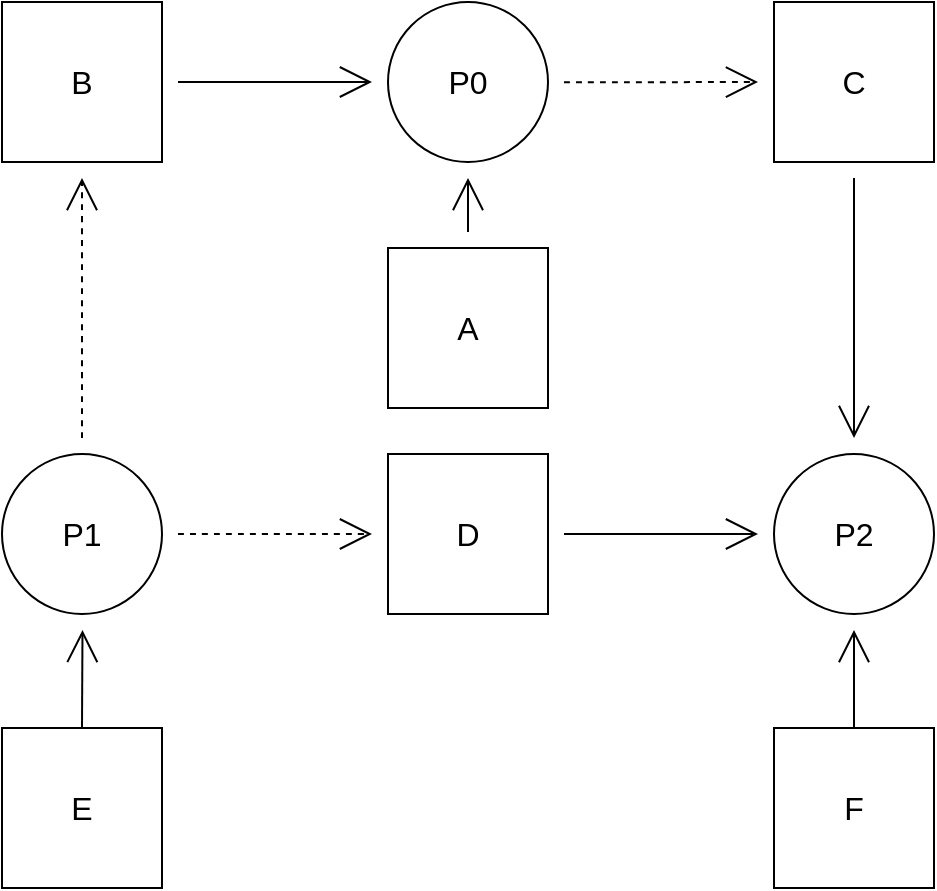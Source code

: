 <mxfile version="20.7.4" type="device"><diagram id="Zw5UH8xPvWZTX5K5IYT9" name="Página-1"><mxGraphModel dx="1185" dy="534" grid="0" gridSize="10" guides="1" tooltips="1" connect="1" arrows="1" fold="1" page="0" pageScale="1" pageWidth="827" pageHeight="1169" math="0" shadow="0"><root><mxCell id="0"/><mxCell id="1" parent="0"/><mxCell id="Cf9SBc8rc78o_yBwLOq--19" style="rounded=0;orthogonalLoop=1;jettySize=auto;html=1;fontSize=12;endArrow=open;startSize=14;endSize=14;sourcePerimeterSpacing=8;targetPerimeterSpacing=8;" edge="1" parent="1" source="Cf9SBc8rc78o_yBwLOq--7" target="Cf9SBc8rc78o_yBwLOq--1"><mxGeometry relative="1" as="geometry"><mxPoint x="308" y="281" as="targetPoint"/></mxGeometry></mxCell><mxCell id="Cf9SBc8rc78o_yBwLOq--1" value="P2" style="ellipse;whiteSpace=wrap;html=1;fontSize=16;" vertex="1" parent="1"><mxGeometry x="221" y="231" width="80" height="80" as="geometry"/></mxCell><mxCell id="Cf9SBc8rc78o_yBwLOq--16" style="edgeStyle=none;curved=1;rounded=0;orthogonalLoop=1;jettySize=auto;html=1;fontSize=12;endArrow=open;startSize=14;endSize=14;sourcePerimeterSpacing=8;targetPerimeterSpacing=8;dashed=1;" edge="1" parent="1" source="Cf9SBc8rc78o_yBwLOq--2" target="Cf9SBc8rc78o_yBwLOq--9"><mxGeometry relative="1" as="geometry"/></mxCell><mxCell id="Cf9SBc8rc78o_yBwLOq--2" value="P1" style="ellipse;whiteSpace=wrap;html=1;fontSize=16;" vertex="1" parent="1"><mxGeometry x="-165" y="231" width="80" height="80" as="geometry"/></mxCell><mxCell id="Cf9SBc8rc78o_yBwLOq--20" style="edgeStyle=none;curved=1;rounded=0;orthogonalLoop=1;jettySize=auto;html=1;fontSize=12;endArrow=open;startSize=14;endSize=14;sourcePerimeterSpacing=8;targetPerimeterSpacing=8;dashed=1;" edge="1" parent="1" source="Cf9SBc8rc78o_yBwLOq--3" target="Cf9SBc8rc78o_yBwLOq--8"><mxGeometry relative="1" as="geometry"/></mxCell><mxCell id="Cf9SBc8rc78o_yBwLOq--3" value="P0" style="ellipse;whiteSpace=wrap;html=1;fontSize=16;" vertex="1" parent="1"><mxGeometry x="28" y="5" width="80" height="80" as="geometry"/></mxCell><mxCell id="Cf9SBc8rc78o_yBwLOq--17" style="edgeStyle=none;curved=1;rounded=0;orthogonalLoop=1;jettySize=auto;html=1;exitX=0.5;exitY=0;exitDx=0;exitDy=0;fontSize=12;endArrow=open;startSize=14;endSize=14;sourcePerimeterSpacing=8;targetPerimeterSpacing=8;" edge="1" parent="1" source="Cf9SBc8rc78o_yBwLOq--5" target="Cf9SBc8rc78o_yBwLOq--1"><mxGeometry relative="1" as="geometry"><mxPoint x="191" y="337" as="targetPoint"/></mxGeometry></mxCell><mxCell id="Cf9SBc8rc78o_yBwLOq--5" value="F" style="whiteSpace=wrap;html=1;aspect=fixed;fontSize=16;" vertex="1" parent="1"><mxGeometry x="221" y="368" width="80" height="80" as="geometry"/></mxCell><mxCell id="Cf9SBc8rc78o_yBwLOq--15" style="edgeStyle=none;curved=1;rounded=0;orthogonalLoop=1;jettySize=auto;html=1;exitX=0.5;exitY=0;exitDx=0;exitDy=0;fontSize=12;endArrow=open;startSize=14;endSize=14;sourcePerimeterSpacing=8;targetPerimeterSpacing=8;" edge="1" parent="1" source="Cf9SBc8rc78o_yBwLOq--6" target="Cf9SBc8rc78o_yBwLOq--2"><mxGeometry relative="1" as="geometry"/></mxCell><mxCell id="Cf9SBc8rc78o_yBwLOq--6" value="E" style="whiteSpace=wrap;html=1;aspect=fixed;fontSize=16;" vertex="1" parent="1"><mxGeometry x="-165" y="368" width="80" height="80" as="geometry"/></mxCell><mxCell id="Cf9SBc8rc78o_yBwLOq--14" style="edgeStyle=none;curved=1;rounded=0;orthogonalLoop=1;jettySize=auto;html=1;fontSize=12;endArrow=open;startSize=14;endSize=14;sourcePerimeterSpacing=8;targetPerimeterSpacing=8;dashed=1;" edge="1" parent="1" source="Cf9SBc8rc78o_yBwLOq--2" target="Cf9SBc8rc78o_yBwLOq--7"><mxGeometry relative="1" as="geometry"><mxPoint x="-47" y="310" as="targetPoint"/></mxGeometry></mxCell><mxCell id="Cf9SBc8rc78o_yBwLOq--7" value="D" style="whiteSpace=wrap;html=1;aspect=fixed;fontSize=16;" vertex="1" parent="1"><mxGeometry x="28" y="231" width="80" height="80" as="geometry"/></mxCell><mxCell id="Cf9SBc8rc78o_yBwLOq--21" style="edgeStyle=none;curved=1;rounded=0;orthogonalLoop=1;jettySize=auto;html=1;fontSize=12;endArrow=open;startSize=14;endSize=14;sourcePerimeterSpacing=8;targetPerimeterSpacing=8;" edge="1" parent="1" source="Cf9SBc8rc78o_yBwLOq--8" target="Cf9SBc8rc78o_yBwLOq--1"><mxGeometry relative="1" as="geometry"/></mxCell><mxCell id="Cf9SBc8rc78o_yBwLOq--8" value="C" style="whiteSpace=wrap;html=1;aspect=fixed;fontSize=16;" vertex="1" parent="1"><mxGeometry x="221" y="5" width="80" height="80" as="geometry"/></mxCell><mxCell id="Cf9SBc8rc78o_yBwLOq--12" style="edgeStyle=none;curved=1;rounded=0;orthogonalLoop=1;jettySize=auto;html=1;fontSize=12;endArrow=open;startSize=14;endSize=14;sourcePerimeterSpacing=8;targetPerimeterSpacing=8;" edge="1" parent="1" source="Cf9SBc8rc78o_yBwLOq--9" target="Cf9SBc8rc78o_yBwLOq--3"><mxGeometry relative="1" as="geometry"/></mxCell><mxCell id="Cf9SBc8rc78o_yBwLOq--9" value="B" style="whiteSpace=wrap;html=1;aspect=fixed;fontSize=16;" vertex="1" parent="1"><mxGeometry x="-165" y="5" width="80" height="80" as="geometry"/></mxCell><mxCell id="Cf9SBc8rc78o_yBwLOq--11" style="edgeStyle=none;curved=1;rounded=0;orthogonalLoop=1;jettySize=auto;html=1;fontSize=12;endArrow=open;startSize=14;endSize=14;sourcePerimeterSpacing=8;targetPerimeterSpacing=8;" edge="1" parent="1" source="Cf9SBc8rc78o_yBwLOq--10" target="Cf9SBc8rc78o_yBwLOq--3"><mxGeometry relative="1" as="geometry"/></mxCell><mxCell id="Cf9SBc8rc78o_yBwLOq--10" value="A" style="whiteSpace=wrap;html=1;aspect=fixed;fontSize=16;" vertex="1" parent="1"><mxGeometry x="28" y="128" width="80" height="80" as="geometry"/></mxCell></root></mxGraphModel></diagram></mxfile>